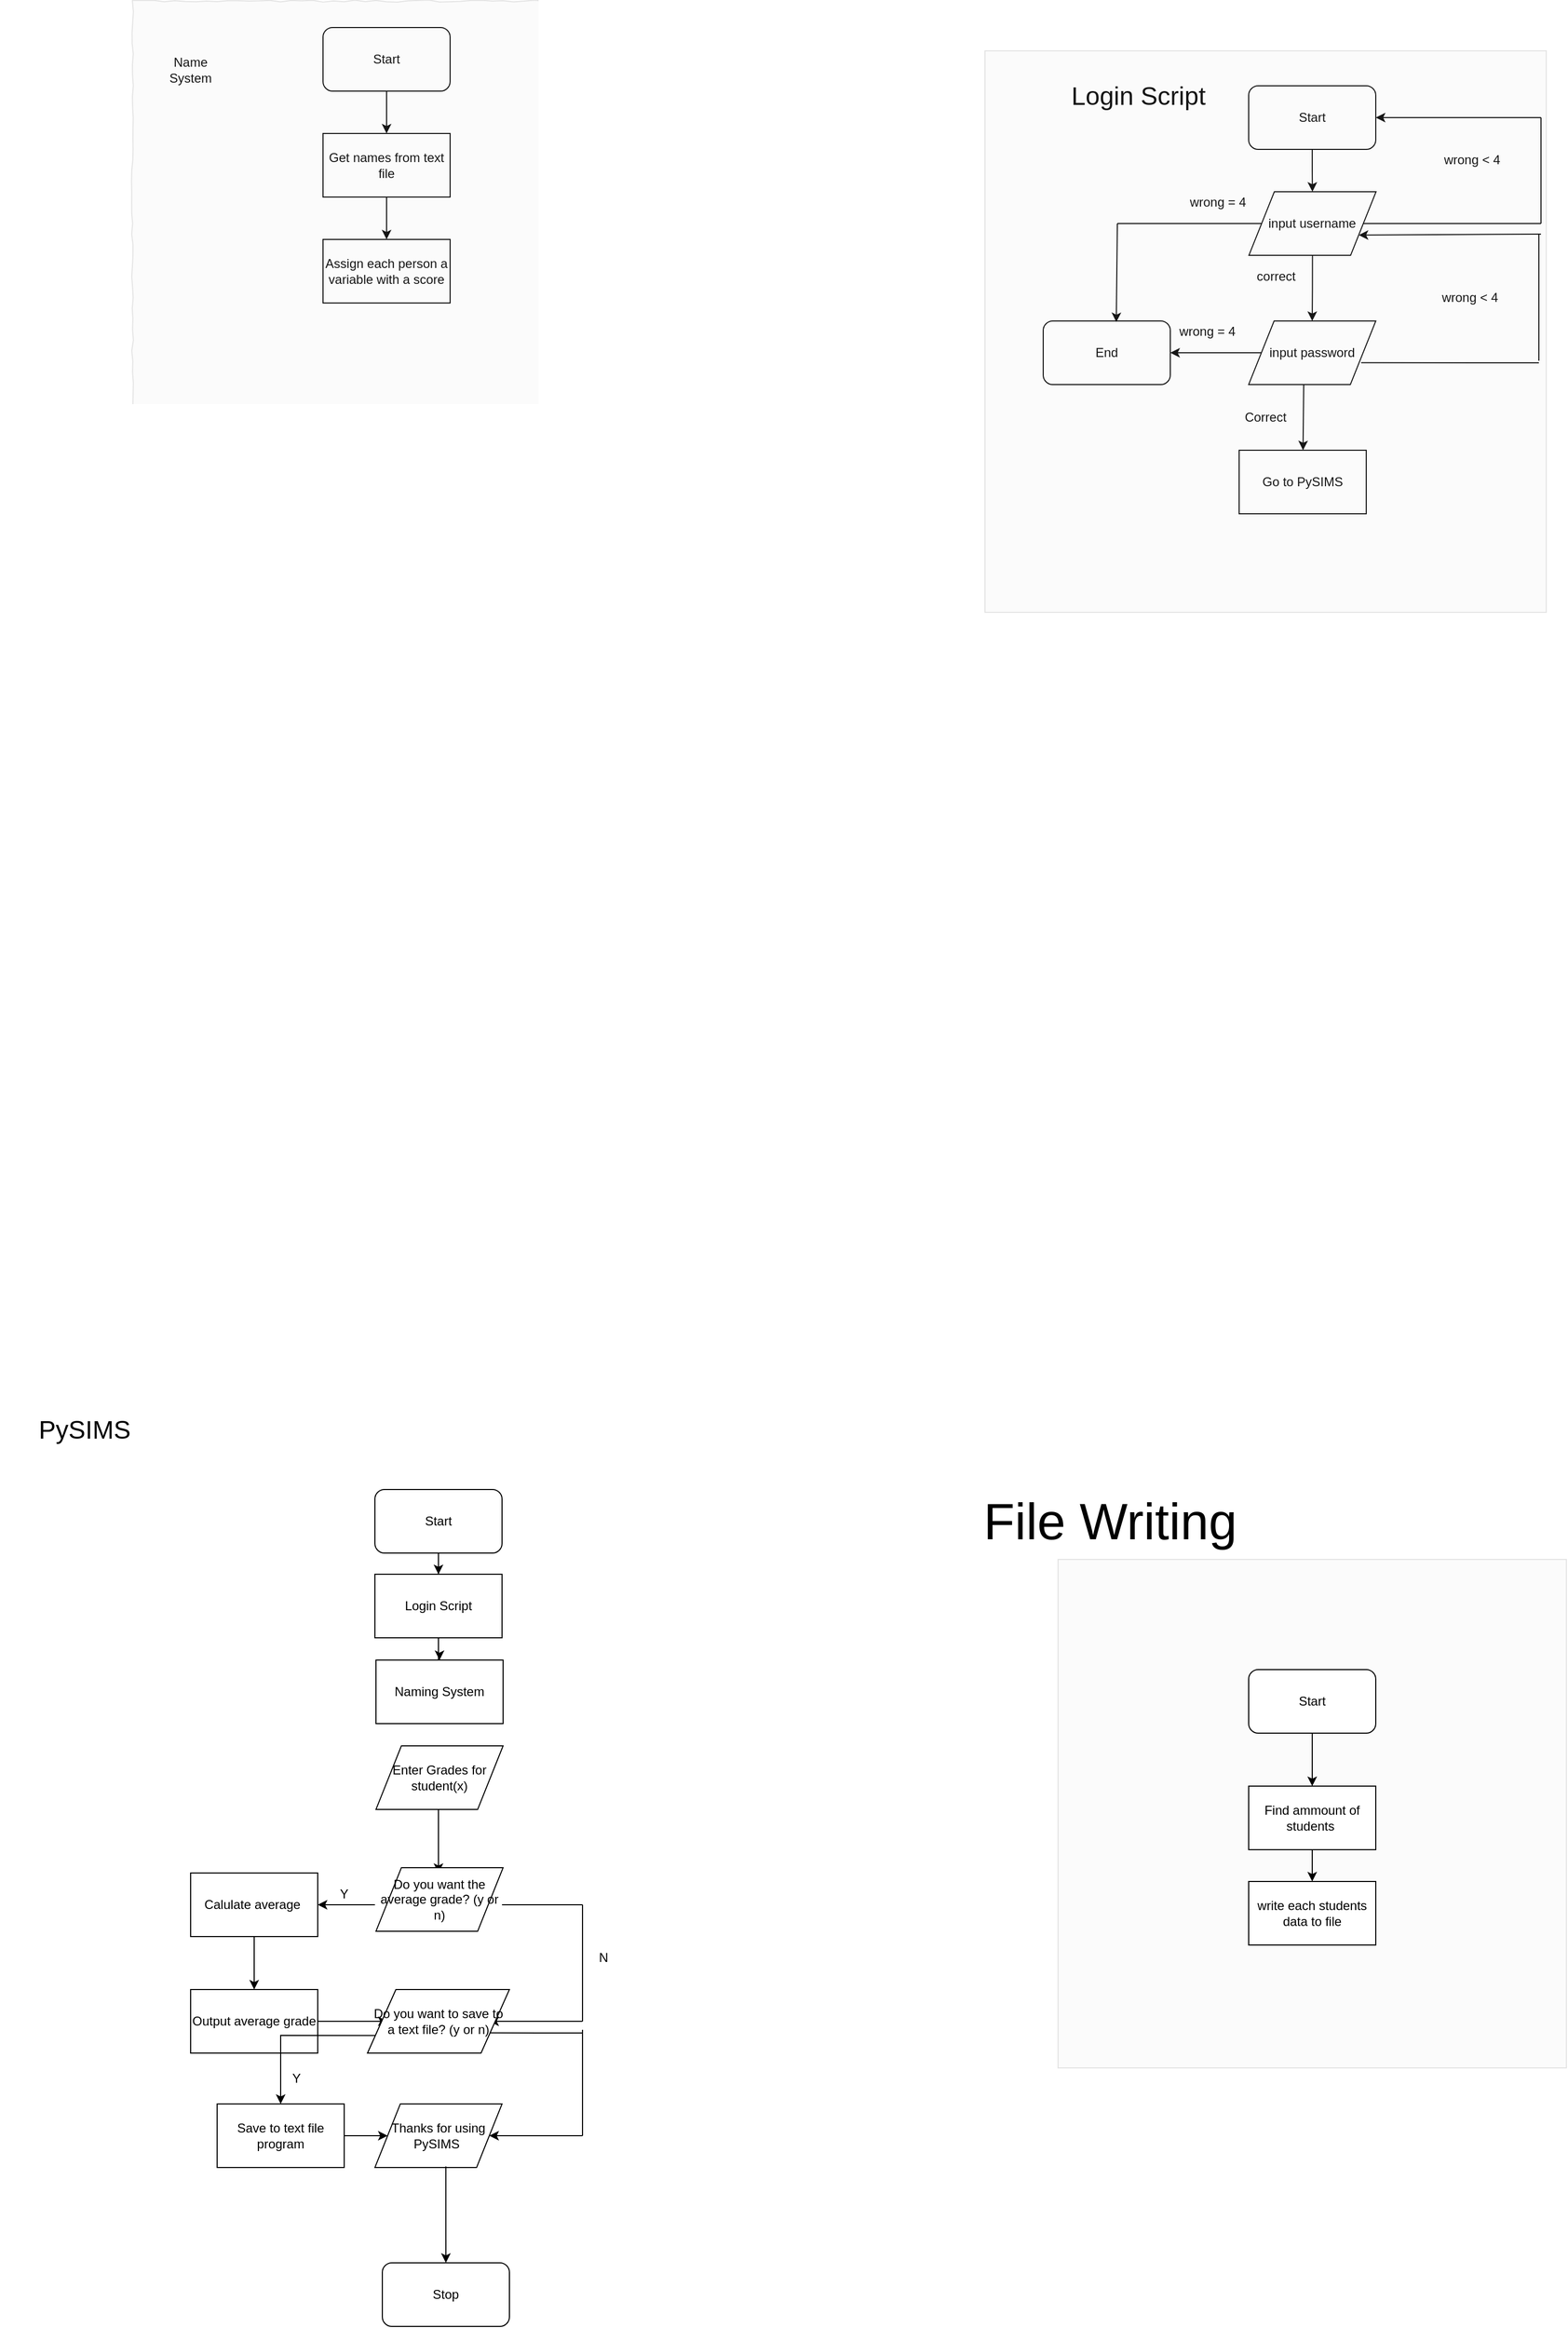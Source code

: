 <mxfile version="10.6.7" type="github"><diagram id="faSmNeAeqCHz91VQVlHZ" name="Page-1"><mxGraphModel dx="840" dy="1653" grid="1" gridSize="10" guides="1" tooltips="1" connect="1" arrows="1" fold="1" page="1" pageScale="1" pageWidth="827" pageHeight="1169" math="0" shadow="0"><root><mxCell id="0"/><mxCell id="1" parent="0"/><mxCell id="n2pgXEyjTWMN7KLJpAHC-2" style="edgeStyle=orthogonalEdgeStyle;rounded=0;orthogonalLoop=1;jettySize=auto;html=1;exitX=0.5;exitY=1;exitDx=0;exitDy=0;" parent="1" source="n2pgXEyjTWMN7KLJpAHC-1" target="n2pgXEyjTWMN7KLJpAHC-3" edge="1"><mxGeometry relative="1" as="geometry"><mxPoint x="1249.235" y="-935" as="targetPoint"/></mxGeometry></mxCell><mxCell id="n2pgXEyjTWMN7KLJpAHC-1" value="Start&lt;br&gt;" style="rounded=1;whiteSpace=wrap;html=1;" parent="1" vertex="1"><mxGeometry x="1189" y="-1065" width="120" height="60" as="geometry"/></mxCell><mxCell id="n2pgXEyjTWMN7KLJpAHC-16" style="edgeStyle=orthogonalEdgeStyle;rounded=0;orthogonalLoop=1;jettySize=auto;html=1;exitX=0.5;exitY=1;exitDx=0;exitDy=0;entryX=0.5;entryY=0;entryDx=0;entryDy=0;" parent="1" source="n2pgXEyjTWMN7KLJpAHC-3" target="n2pgXEyjTWMN7KLJpAHC-15" edge="1"><mxGeometry relative="1" as="geometry"/></mxCell><mxCell id="n2pgXEyjTWMN7KLJpAHC-3" value="input username" style="shape=parallelogram;perimeter=parallelogramPerimeter;whiteSpace=wrap;html=1;" parent="1" vertex="1"><mxGeometry x="1189.235" y="-965" width="120" height="60" as="geometry"/></mxCell><mxCell id="n2pgXEyjTWMN7KLJpAHC-5" value="" style="endArrow=none;html=1;exitX=1;exitY=0.5;exitDx=0;exitDy=0;" parent="1" source="n2pgXEyjTWMN7KLJpAHC-3" edge="1"><mxGeometry width="50" height="50" relative="1" as="geometry"><mxPoint x="1185" y="-835" as="sourcePoint"/><mxPoint x="1465" y="-935" as="targetPoint"/></mxGeometry></mxCell><mxCell id="n2pgXEyjTWMN7KLJpAHC-6" value="" style="endArrow=none;html=1;" parent="1" edge="1"><mxGeometry width="50" height="50" relative="1" as="geometry"><mxPoint x="1465" y="-935" as="sourcePoint"/><mxPoint x="1465" y="-1035" as="targetPoint"/></mxGeometry></mxCell><mxCell id="n2pgXEyjTWMN7KLJpAHC-7" value="" style="endArrow=classic;html=1;entryX=1;entryY=0.5;entryDx=0;entryDy=0;" parent="1" target="n2pgXEyjTWMN7KLJpAHC-1" edge="1"><mxGeometry width="50" height="50" relative="1" as="geometry"><mxPoint x="1465" y="-1035" as="sourcePoint"/><mxPoint x="1235" y="-885" as="targetPoint"/></mxGeometry></mxCell><mxCell id="n2pgXEyjTWMN7KLJpAHC-9" value="wrong &amp;lt; 4" style="text;html=1;strokeColor=none;fillColor=none;align=center;verticalAlign=middle;whiteSpace=wrap;rounded=0;" parent="1" vertex="1"><mxGeometry x="1365" y="-1005" width="70" height="20" as="geometry"/></mxCell><mxCell id="n2pgXEyjTWMN7KLJpAHC-12" value="wrong = 4" style="text;html=1;strokeColor=none;fillColor=none;align=center;verticalAlign=middle;whiteSpace=wrap;rounded=0;" parent="1" vertex="1"><mxGeometry x="1125" y="-965" width="70" height="20" as="geometry"/></mxCell><mxCell id="n2pgXEyjTWMN7KLJpAHC-14" value="correct" style="text;html=1;strokeColor=none;fillColor=none;align=center;verticalAlign=middle;whiteSpace=wrap;rounded=0;" parent="1" vertex="1"><mxGeometry x="1194.941" y="-895" width="40" height="20" as="geometry"/></mxCell><mxCell id="n2pgXEyjTWMN7KLJpAHC-23" style="edgeStyle=orthogonalEdgeStyle;rounded=0;orthogonalLoop=1;jettySize=auto;html=1;exitX=0;exitY=0.5;exitDx=0;exitDy=0;entryX=1;entryY=0.5;entryDx=0;entryDy=0;" parent="1" source="n2pgXEyjTWMN7KLJpAHC-15" target="n2pgXEyjTWMN7KLJpAHC-21" edge="1"><mxGeometry relative="1" as="geometry"/></mxCell><mxCell id="n2pgXEyjTWMN7KLJpAHC-15" value="input password" style="shape=parallelogram;perimeter=parallelogramPerimeter;whiteSpace=wrap;html=1;" parent="1" vertex="1"><mxGeometry x="1189" y="-843" width="120" height="60" as="geometry"/></mxCell><mxCell id="n2pgXEyjTWMN7KLJpAHC-17" value="" style="endArrow=none;html=1;exitX=1;exitY=0.5;exitDx=0;exitDy=0;" parent="1" edge="1"><mxGeometry width="50" height="50" relative="1" as="geometry"><mxPoint x="1295.176" y="-803.676" as="sourcePoint"/><mxPoint x="1463.0" y="-803.5" as="targetPoint"/></mxGeometry></mxCell><mxCell id="n2pgXEyjTWMN7KLJpAHC-18" value="" style="endArrow=none;html=1;" parent="1" edge="1"><mxGeometry width="50" height="50" relative="1" as="geometry"><mxPoint x="1463.0" y="-805.5" as="sourcePoint"/><mxPoint x="1463" y="-925.5" as="targetPoint"/></mxGeometry></mxCell><mxCell id="n2pgXEyjTWMN7KLJpAHC-19" value="" style="endArrow=classic;html=1;entryX=1;entryY=0.75;entryDx=0;entryDy=0;" parent="1" target="n2pgXEyjTWMN7KLJpAHC-3" edge="1"><mxGeometry width="50" height="50" relative="1" as="geometry"><mxPoint x="1465.0" y="-925" as="sourcePoint"/><mxPoint x="1308.941" y="-925.176" as="targetPoint"/></mxGeometry></mxCell><mxCell id="n2pgXEyjTWMN7KLJpAHC-20" value="wrong &amp;lt; 4" style="text;html=1;strokeColor=none;fillColor=none;align=center;verticalAlign=middle;whiteSpace=wrap;rounded=0;" parent="1" vertex="1"><mxGeometry x="1363" y="-875.5" width="70" height="20" as="geometry"/></mxCell><mxCell id="n2pgXEyjTWMN7KLJpAHC-21" value="End" style="rounded=1;whiteSpace=wrap;html=1;" parent="1" vertex="1"><mxGeometry x="995.0" y="-843" width="120" height="60" as="geometry"/></mxCell><mxCell id="n2pgXEyjTWMN7KLJpAHC-22" value="wrong = 4" style="text;html=1;strokeColor=none;fillColor=none;align=center;verticalAlign=middle;whiteSpace=wrap;rounded=0;" parent="1" vertex="1"><mxGeometry x="1115" y="-843" width="70" height="20" as="geometry"/></mxCell><mxCell id="98NNmwwyBWPQUp-Fs9xB-23" style="edgeStyle=orthogonalEdgeStyle;rounded=0;orthogonalLoop=1;jettySize=auto;html=1;exitX=0.5;exitY=1;exitDx=0;exitDy=0;entryX=0.5;entryY=0;entryDx=0;entryDy=0;" parent="1" edge="1"><mxGeometry relative="1" as="geometry"><mxPoint x="424" y="562" as="sourcePoint"/><mxPoint x="424" y="622" as="targetPoint"/></mxGeometry></mxCell><mxCell id="98NNmwwyBWPQUp-Fs9xB-14" style="edgeStyle=orthogonalEdgeStyle;rounded=0;orthogonalLoop=1;jettySize=auto;html=1;exitX=0.5;exitY=1;exitDx=0;exitDy=0;entryX=0.5;entryY=0;entryDx=0;entryDy=0;" parent="1" source="98NNmwwyBWPQUp-Fs9xB-6" target="98NNmwwyBWPQUp-Fs9xB-8" edge="1"><mxGeometry relative="1" as="geometry"/></mxCell><mxCell id="98NNmwwyBWPQUp-Fs9xB-6" value="Calulate average&amp;nbsp;" style="rounded=0;whiteSpace=wrap;html=1;" parent="1" vertex="1"><mxGeometry x="190" y="622" width="120" height="60" as="geometry"/></mxCell><mxCell id="dtvRl2395a1IGyJKR603-2" style="edgeStyle=orthogonalEdgeStyle;rounded=0;orthogonalLoop=1;jettySize=auto;html=1;exitX=1;exitY=0.5;exitDx=0;exitDy=0;entryX=0;entryY=0.5;entryDx=0;entryDy=0;" parent="1" source="98NNmwwyBWPQUp-Fs9xB-8" edge="1"><mxGeometry relative="1" as="geometry"><mxPoint x="376" y="762" as="targetPoint"/></mxGeometry></mxCell><mxCell id="98NNmwwyBWPQUp-Fs9xB-8" value="Output average grade&lt;br&gt;" style="rounded=0;whiteSpace=wrap;html=1;" parent="1" vertex="1"><mxGeometry x="190" y="732" width="120" height="60" as="geometry"/></mxCell><mxCell id="98NNmwwyBWPQUp-Fs9xB-13" value="" style="endArrow=classic;html=1;exitX=0;exitY=0.5;exitDx=0;exitDy=0;entryX=1;entryY=0.5;entryDx=0;entryDy=0;" parent="1" target="98NNmwwyBWPQUp-Fs9xB-6" edge="1"><mxGeometry width="50" height="50" relative="1" as="geometry"><mxPoint x="364" y="652" as="sourcePoint"/><mxPoint x="220" y="922" as="targetPoint"/></mxGeometry></mxCell><mxCell id="98NNmwwyBWPQUp-Fs9xB-17" value="Y" style="text;html=1;strokeColor=none;fillColor=none;align=center;verticalAlign=middle;whiteSpace=wrap;rounded=0;" parent="1" vertex="1"><mxGeometry x="315" y="632" width="40" height="20" as="geometry"/></mxCell><mxCell id="98NNmwwyBWPQUp-Fs9xB-18" value="" style="endArrow=none;html=1;exitX=1;exitY=0.5;exitDx=0;exitDy=0;" parent="1" edge="1"><mxGeometry width="50" height="50" relative="1" as="geometry"><mxPoint x="484" y="652" as="sourcePoint"/><mxPoint x="560" y="652" as="targetPoint"/></mxGeometry></mxCell><mxCell id="98NNmwwyBWPQUp-Fs9xB-19" value="" style="endArrow=none;html=1;" parent="1" edge="1"><mxGeometry width="50" height="50" relative="1" as="geometry"><mxPoint x="560" y="652" as="sourcePoint"/><mxPoint x="560" y="762" as="targetPoint"/></mxGeometry></mxCell><mxCell id="98NNmwwyBWPQUp-Fs9xB-20" value="" style="endArrow=classic;html=1;entryX=1;entryY=0.5;entryDx=0;entryDy=0;" parent="1" edge="1"><mxGeometry width="50" height="50" relative="1" as="geometry"><mxPoint x="560" y="762" as="sourcePoint"/><mxPoint x="472" y="762" as="targetPoint"/></mxGeometry></mxCell><mxCell id="98NNmwwyBWPQUp-Fs9xB-21" value="N" style="text;html=1;strokeColor=none;fillColor=none;align=center;verticalAlign=middle;whiteSpace=wrap;rounded=0;" parent="1" vertex="1"><mxGeometry x="560" y="692" width="40" height="20" as="geometry"/></mxCell><mxCell id="98NNmwwyBWPQUp-Fs9xB-22" value="Save to text file program" style="rounded=0;whiteSpace=wrap;html=1;" parent="1" vertex="1"><mxGeometry x="215" y="840" width="120" height="60" as="geometry"/></mxCell><mxCell id="98NNmwwyBWPQUp-Fs9xB-24" value="Enter Grades for student(x)" style="shape=parallelogram;perimeter=parallelogramPerimeter;whiteSpace=wrap;html=1;" parent="1" vertex="1"><mxGeometry x="365" y="502" width="120" height="60" as="geometry"/></mxCell><mxCell id="98NNmwwyBWPQUp-Fs9xB-35" value="Do you want the average grade? (y or n)" style="shape=parallelogram;perimeter=parallelogramPerimeter;whiteSpace=wrap;html=1;" parent="1" vertex="1"><mxGeometry x="365" y="617" width="120" height="60" as="geometry"/></mxCell><mxCell id="dtvRl2395a1IGyJKR603-7" style="edgeStyle=orthogonalEdgeStyle;rounded=0;orthogonalLoop=1;jettySize=auto;html=1;exitX=0;exitY=0.75;exitDx=0;exitDy=0;entryX=0.5;entryY=0;entryDx=0;entryDy=0;" parent="1" source="98NNmwwyBWPQUp-Fs9xB-38" target="98NNmwwyBWPQUp-Fs9xB-22" edge="1"><mxGeometry relative="1" as="geometry"/></mxCell><mxCell id="98NNmwwyBWPQUp-Fs9xB-38" value="Do you want to save to a text file? (y or n)" style="shape=parallelogram;perimeter=parallelogramPerimeter;whiteSpace=wrap;html=1;" parent="1" vertex="1"><mxGeometry x="357" y="732" width="134" height="60" as="geometry"/></mxCell><mxCell id="98NNmwwyBWPQUp-Fs9xB-42" value="&lt;font style=&quot;font-size: 24px&quot;&gt;Login Script&lt;/font&gt;" style="text;html=1;strokeColor=none;fillColor=none;align=center;verticalAlign=middle;whiteSpace=wrap;rounded=0;" parent="1" vertex="1"><mxGeometry x="1005" y="-1065" width="160" height="20" as="geometry"/></mxCell><mxCell id="nlkIcjUFH8lUux1mWSrX-32" value="&lt;span style=&quot;font-size: 24px&quot;&gt;PySIMS&lt;/span&gt;" style="text;html=1;strokeColor=none;fillColor=none;align=center;verticalAlign=middle;whiteSpace=wrap;rounded=0;" vertex="1" parent="1"><mxGeometry x="10" y="193.5" width="160" height="20" as="geometry"/></mxCell><mxCell id="98NNmwwyBWPQUp-Fs9xB-44" value="" style="endArrow=classic;html=1;exitX=0.433;exitY=1;exitDx=0;exitDy=0;exitPerimeter=0;" parent="1" source="n2pgXEyjTWMN7KLJpAHC-15" target="98NNmwwyBWPQUp-Fs9xB-45" edge="1"><mxGeometry width="50" height="50" relative="1" as="geometry"><mxPoint x="1575" y="-705" as="sourcePoint"/><mxPoint x="1241" y="-735" as="targetPoint"/></mxGeometry></mxCell><mxCell id="98NNmwwyBWPQUp-Fs9xB-45" value="Go to PySIMS" style="rounded=0;whiteSpace=wrap;html=1;" parent="1" vertex="1"><mxGeometry x="1180" y="-721" width="120" height="60" as="geometry"/></mxCell><mxCell id="98NNmwwyBWPQUp-Fs9xB-46" value="Correct" style="text;html=1;strokeColor=none;fillColor=none;align=center;verticalAlign=middle;whiteSpace=wrap;rounded=0;" parent="1" vertex="1"><mxGeometry x="1185" y="-762" width="40" height="20" as="geometry"/></mxCell><mxCell id="dtvRl2395a1IGyJKR603-1" value="Y" style="text;html=1;strokeColor=none;fillColor=none;align=center;verticalAlign=middle;whiteSpace=wrap;rounded=0;" parent="1" vertex="1"><mxGeometry x="270" y="806" width="40" height="20" as="geometry"/></mxCell><mxCell id="dtvRl2395a1IGyJKR603-10" value="" style="endArrow=none;html=1;exitX=1;exitY=0.75;exitDx=0;exitDy=0;" parent="1" source="98NNmwwyBWPQUp-Fs9xB-38" edge="1"><mxGeometry width="50" height="50" relative="1" as="geometry"><mxPoint x="170" y="970" as="sourcePoint"/><mxPoint x="560" y="773" as="targetPoint"/></mxGeometry></mxCell><mxCell id="dtvRl2395a1IGyJKR603-11" value="" style="endArrow=none;html=1;" parent="1" edge="1"><mxGeometry width="50" height="50" relative="1" as="geometry"><mxPoint x="560" y="870" as="sourcePoint"/><mxPoint x="560" y="770" as="targetPoint"/></mxGeometry></mxCell><mxCell id="dtvRl2395a1IGyJKR603-12" value="Thanks for using PySIMS&amp;nbsp;" style="shape=parallelogram;perimeter=parallelogramPerimeter;whiteSpace=wrap;html=1;" parent="1" vertex="1"><mxGeometry x="364" y="840" width="120" height="60" as="geometry"/></mxCell><mxCell id="dtvRl2395a1IGyJKR603-13" value="" style="endArrow=classic;html=1;exitX=0.558;exitY=0.983;exitDx=0;exitDy=0;exitPerimeter=0;" parent="1" source="dtvRl2395a1IGyJKR603-12" edge="1"><mxGeometry width="50" height="50" relative="1" as="geometry"><mxPoint x="170" y="970" as="sourcePoint"/><mxPoint x="431" y="990" as="targetPoint"/></mxGeometry></mxCell><mxCell id="dtvRl2395a1IGyJKR603-14" value="" style="endArrow=classic;html=1;exitX=1;exitY=0.5;exitDx=0;exitDy=0;entryX=0;entryY=0.5;entryDx=0;entryDy=0;" parent="1" source="98NNmwwyBWPQUp-Fs9xB-22" target="dtvRl2395a1IGyJKR603-12" edge="1"><mxGeometry width="50" height="50" relative="1" as="geometry"><mxPoint x="170" y="1070" as="sourcePoint"/><mxPoint x="220" y="1020" as="targetPoint"/></mxGeometry></mxCell><mxCell id="dtvRl2395a1IGyJKR603-15" value="" style="endArrow=classic;html=1;entryX=1;entryY=0.5;entryDx=0;entryDy=0;" parent="1" target="dtvRl2395a1IGyJKR603-12" edge="1"><mxGeometry width="50" height="50" relative="1" as="geometry"><mxPoint x="560" y="870" as="sourcePoint"/><mxPoint x="210" y="1100" as="targetPoint"/></mxGeometry></mxCell><mxCell id="dtvRl2395a1IGyJKR603-16" value="Stop" style="rounded=1;whiteSpace=wrap;html=1;" parent="1" vertex="1"><mxGeometry x="371" y="990" width="120" height="60" as="geometry"/></mxCell><mxCell id="dtvRl2395a1IGyJKR603-20" value="" style="endArrow=none;html=1;exitX=0;exitY=0.5;exitDx=0;exitDy=0;" parent="1" source="n2pgXEyjTWMN7KLJpAHC-3" edge="1"><mxGeometry width="50" height="50" relative="1" as="geometry"><mxPoint x="925" y="-435" as="sourcePoint"/><mxPoint x="1065" y="-935" as="targetPoint"/></mxGeometry></mxCell><mxCell id="dtvRl2395a1IGyJKR603-21" value="" style="endArrow=classic;html=1;entryX=0.575;entryY=0.017;entryDx=0;entryDy=0;entryPerimeter=0;" parent="1" target="n2pgXEyjTWMN7KLJpAHC-21" edge="1"><mxGeometry width="50" height="50" relative="1" as="geometry"><mxPoint x="1065" y="-935" as="sourcePoint"/><mxPoint x="1005" y="-915" as="targetPoint"/></mxGeometry></mxCell><mxCell id="nlkIcjUFH8lUux1mWSrX-5" value="Name System" style="text;html=1;strokeColor=none;fillColor=none;align=center;verticalAlign=middle;whiteSpace=wrap;rounded=0;" vertex="1" parent="1"><mxGeometry x="170" y="-1090" width="40" height="20" as="geometry"/></mxCell><mxCell id="nlkIcjUFH8lUux1mWSrX-7" style="edgeStyle=orthogonalEdgeStyle;rounded=0;orthogonalLoop=1;jettySize=auto;html=1;exitX=0.5;exitY=1;exitDx=0;exitDy=0;" edge="1" parent="1" source="nlkIcjUFH8lUux1mWSrX-6" target="nlkIcjUFH8lUux1mWSrX-8"><mxGeometry relative="1" as="geometry"><mxPoint x="375" y="-990" as="targetPoint"/></mxGeometry></mxCell><mxCell id="nlkIcjUFH8lUux1mWSrX-6" value="Start" style="rounded=1;whiteSpace=wrap;html=1;" vertex="1" parent="1"><mxGeometry x="315" y="-1120" width="120" height="60" as="geometry"/></mxCell><mxCell id="nlkIcjUFH8lUux1mWSrX-9" style="edgeStyle=orthogonalEdgeStyle;rounded=0;orthogonalLoop=1;jettySize=auto;html=1;exitX=0.5;exitY=1;exitDx=0;exitDy=0;" edge="1" parent="1" source="nlkIcjUFH8lUux1mWSrX-8" target="nlkIcjUFH8lUux1mWSrX-10"><mxGeometry relative="1" as="geometry"><mxPoint x="375" y="-890" as="targetPoint"/></mxGeometry></mxCell><mxCell id="nlkIcjUFH8lUux1mWSrX-8" value="Get names from text file" style="rounded=0;whiteSpace=wrap;html=1;" vertex="1" parent="1"><mxGeometry x="315" y="-1020" width="120" height="60" as="geometry"/></mxCell><mxCell id="nlkIcjUFH8lUux1mWSrX-10" value="Assign each person a variable with a score" style="rounded=0;whiteSpace=wrap;html=1;" vertex="1" parent="1"><mxGeometry x="315" y="-920" width="120" height="60" as="geometry"/></mxCell><mxCell id="nlkIcjUFH8lUux1mWSrX-13" style="edgeStyle=orthogonalEdgeStyle;rounded=0;orthogonalLoop=1;jettySize=auto;html=1;exitX=0.5;exitY=1;exitDx=0;exitDy=0;" edge="1" parent="1" source="nlkIcjUFH8lUux1mWSrX-12" target="nlkIcjUFH8lUux1mWSrX-14"><mxGeometry relative="1" as="geometry"><mxPoint x="424" y="370" as="targetPoint"/></mxGeometry></mxCell><mxCell id="nlkIcjUFH8lUux1mWSrX-12" value="Start" style="rounded=1;whiteSpace=wrap;html=1;" vertex="1" parent="1"><mxGeometry x="364" y="260" width="120" height="60" as="geometry"/></mxCell><mxCell id="nlkIcjUFH8lUux1mWSrX-15" style="edgeStyle=orthogonalEdgeStyle;rounded=0;orthogonalLoop=1;jettySize=auto;html=1;exitX=0.5;exitY=1;exitDx=0;exitDy=0;" edge="1" parent="1" source="nlkIcjUFH8lUux1mWSrX-14" target="nlkIcjUFH8lUux1mWSrX-16"><mxGeometry relative="1" as="geometry"><mxPoint x="424" y="430" as="targetPoint"/></mxGeometry></mxCell><mxCell id="nlkIcjUFH8lUux1mWSrX-14" value="Login Script" style="rounded=0;whiteSpace=wrap;html=1;" vertex="1" parent="1"><mxGeometry x="364" y="340" width="120" height="60" as="geometry"/></mxCell><mxCell id="nlkIcjUFH8lUux1mWSrX-16" value="Naming System" style="rounded=0;whiteSpace=wrap;html=1;" vertex="1" parent="1"><mxGeometry x="365" y="421" width="120" height="60" as="geometry"/></mxCell><mxCell id="nlkIcjUFH8lUux1mWSrX-17" value="" style="whiteSpace=wrap;html=1;aspect=fixed;fillColor=#D9D9D9;opacity=10;comic=1;" vertex="1" parent="1"><mxGeometry x="135" y="-1145" width="480" height="480" as="geometry"/></mxCell><mxCell id="nlkIcjUFH8lUux1mWSrX-20" value="" style="whiteSpace=wrap;html=1;aspect=fixed;fillColor=#D9D9D9;opacity=10;" vertex="1" parent="1"><mxGeometry x="940" y="-1098" width="530" height="530" as="geometry"/></mxCell><mxCell id="nlkIcjUFH8lUux1mWSrX-18" value="" style="whiteSpace=wrap;html=1;aspect=fixed;fillColor=#D9D9D9;opacity=10;" vertex="1" parent="1"><mxGeometry x="1009" y="326" width="480" height="480" as="geometry"/></mxCell><mxCell id="nlkIcjUFH8lUux1mWSrX-24" value="&lt;font style=&quot;font-size: 48px&quot;&gt;File Writing&amp;nbsp;&lt;/font&gt;" style="text;html=1;strokeColor=none;fillColor=none;align=center;verticalAlign=middle;whiteSpace=wrap;rounded=0;opacity=10;" vertex="1" parent="1"><mxGeometry x="860" y="280" width="410" height="20" as="geometry"/></mxCell><mxCell id="nlkIcjUFH8lUux1mWSrX-38" style="edgeStyle=orthogonalEdgeStyle;rounded=0;orthogonalLoop=1;jettySize=auto;html=1;exitX=0.5;exitY=1;exitDx=0;exitDy=0;" edge="1" parent="1" source="nlkIcjUFH8lUux1mWSrX-34" target="nlkIcjUFH8lUux1mWSrX-39"><mxGeometry relative="1" as="geometry"><mxPoint x="1249" y="550" as="targetPoint"/></mxGeometry></mxCell><mxCell id="nlkIcjUFH8lUux1mWSrX-34" value="Start" style="rounded=1;whiteSpace=wrap;html=1;fillColor=#FFFFFF;" vertex="1" parent="1"><mxGeometry x="1189" y="430" width="120" height="60" as="geometry"/></mxCell><mxCell id="nlkIcjUFH8lUux1mWSrX-40" style="edgeStyle=orthogonalEdgeStyle;rounded=0;orthogonalLoop=1;jettySize=auto;html=1;exitX=0.5;exitY=1;exitDx=0;exitDy=0;" edge="1" parent="1" source="nlkIcjUFH8lUux1mWSrX-39" target="nlkIcjUFH8lUux1mWSrX-41"><mxGeometry relative="1" as="geometry"><mxPoint x="1249" y="650" as="targetPoint"/></mxGeometry></mxCell><mxCell id="nlkIcjUFH8lUux1mWSrX-39" value="Find ammount of students&amp;nbsp;" style="rounded=0;whiteSpace=wrap;html=1;" vertex="1" parent="1"><mxGeometry x="1189" y="540" width="120" height="60" as="geometry"/></mxCell><mxCell id="nlkIcjUFH8lUux1mWSrX-41" value="write each students data to file" style="rounded=0;whiteSpace=wrap;html=1;" vertex="1" parent="1"><mxGeometry x="1189" y="630" width="120" height="60" as="geometry"/></mxCell></root></mxGraphModel></diagram></mxfile>